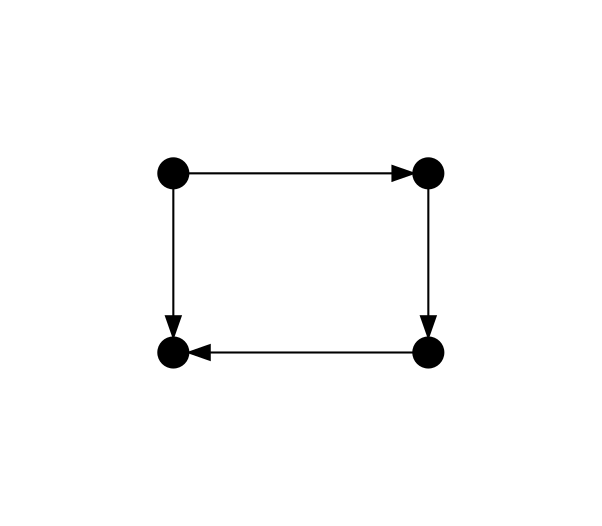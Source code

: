 digraph A {

  rankdir=LR;
  center=true; margin=1; 
  nodesep=1; ranksep=1.5;

  node [shape=point,  height=".2", width=".2"];

  a->{b,c};
  b->d->c;
  
  {rank=same;c;a;}
  {rank=same;b;d;}


}